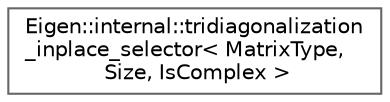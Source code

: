 digraph "Graphical Class Hierarchy"
{
 // LATEX_PDF_SIZE
  bgcolor="transparent";
  edge [fontname=Helvetica,fontsize=10,labelfontname=Helvetica,labelfontsize=10];
  node [fontname=Helvetica,fontsize=10,shape=box,height=0.2,width=0.4];
  rankdir="LR";
  Node0 [id="Node000000",label="Eigen::internal::tridiagonalization\l_inplace_selector\< MatrixType,\l Size, IsComplex \>",height=0.2,width=0.4,color="grey40", fillcolor="white", style="filled",URL="$structEigen_1_1internal_1_1tridiagonalization__inplace__selector.html",tooltip=" "];
}
